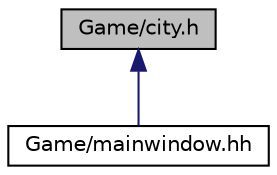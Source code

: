 digraph "Game/city.h"
{
 // LATEX_PDF_SIZE
  edge [fontname="Helvetica",fontsize="10",labelfontname="Helvetica",labelfontsize="10"];
  node [fontname="Helvetica",fontsize="10",shape=record];
  Node1 [label="Game/city.h",height=0.2,width=0.4,color="black", fillcolor="grey75", style="filled", fontcolor="black",tooltip="Define city class."];
  Node1 -> Node2 [dir="back",color="midnightblue",fontsize="10",style="solid",fontname="Helvetica"];
  Node2 [label="Game/mainwindow.hh",height=0.2,width=0.4,color="black", fillcolor="white", style="filled",URL="$mainwindow_8hh_source.html",tooltip=" "];
}
